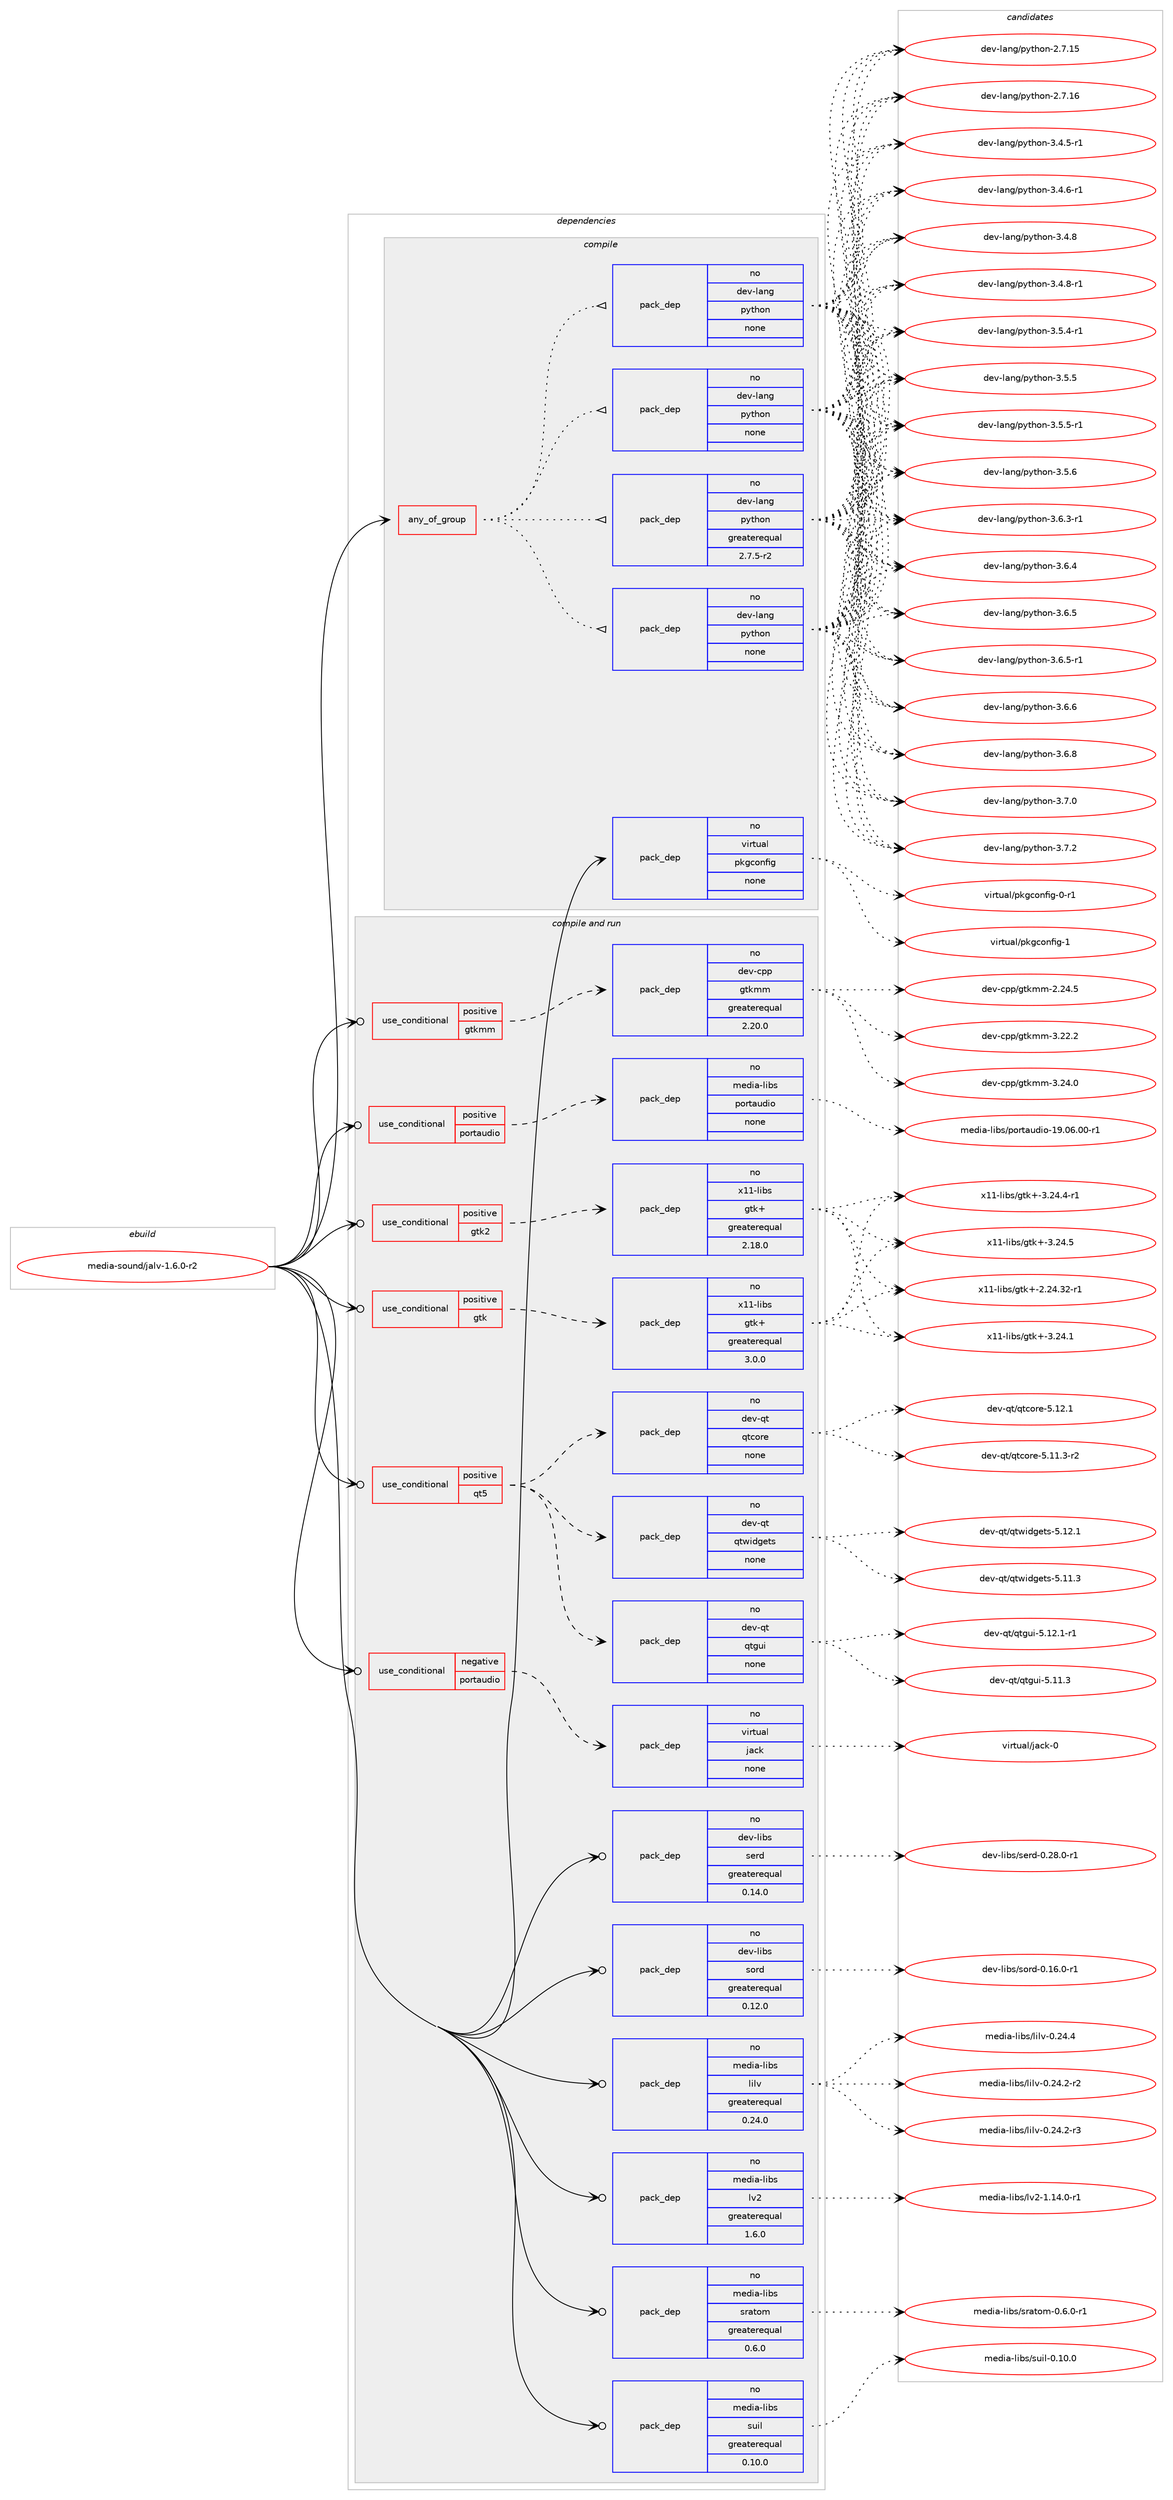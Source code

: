 digraph prolog {

# *************
# Graph options
# *************

newrank=true;
concentrate=true;
compound=true;
graph [rankdir=LR,fontname=Helvetica,fontsize=10,ranksep=1.5];#, ranksep=2.5, nodesep=0.2];
edge  [arrowhead=vee];
node  [fontname=Helvetica,fontsize=10];

# **********
# The ebuild
# **********

subgraph cluster_leftcol {
color=gray;
rank=same;
label=<<i>ebuild</i>>;
id [label="media-sound/jalv-1.6.0-r2", color=red, width=4, href="../media-sound/jalv-1.6.0-r2.svg"];
}

# ****************
# The dependencies
# ****************

subgraph cluster_midcol {
color=gray;
label=<<i>dependencies</i>>;
subgraph cluster_compile {
fillcolor="#eeeeee";
style=filled;
label=<<i>compile</i>>;
subgraph any25491 {
dependency1626845 [label=<<TABLE BORDER="0" CELLBORDER="1" CELLSPACING="0" CELLPADDING="4"><TR><TD CELLPADDING="10">any_of_group</TD></TR></TABLE>>, shape=none, color=red];subgraph pack1163237 {
dependency1626846 [label=<<TABLE BORDER="0" CELLBORDER="1" CELLSPACING="0" CELLPADDING="4" WIDTH="220"><TR><TD ROWSPAN="6" CELLPADDING="30">pack_dep</TD></TR><TR><TD WIDTH="110">no</TD></TR><TR><TD>dev-lang</TD></TR><TR><TD>python</TD></TR><TR><TD>none</TD></TR><TR><TD></TD></TR></TABLE>>, shape=none, color=blue];
}
dependency1626845:e -> dependency1626846:w [weight=20,style="dotted",arrowhead="oinv"];
subgraph pack1163238 {
dependency1626847 [label=<<TABLE BORDER="0" CELLBORDER="1" CELLSPACING="0" CELLPADDING="4" WIDTH="220"><TR><TD ROWSPAN="6" CELLPADDING="30">pack_dep</TD></TR><TR><TD WIDTH="110">no</TD></TR><TR><TD>dev-lang</TD></TR><TR><TD>python</TD></TR><TR><TD>none</TD></TR><TR><TD></TD></TR></TABLE>>, shape=none, color=blue];
}
dependency1626845:e -> dependency1626847:w [weight=20,style="dotted",arrowhead="oinv"];
subgraph pack1163239 {
dependency1626848 [label=<<TABLE BORDER="0" CELLBORDER="1" CELLSPACING="0" CELLPADDING="4" WIDTH="220"><TR><TD ROWSPAN="6" CELLPADDING="30">pack_dep</TD></TR><TR><TD WIDTH="110">no</TD></TR><TR><TD>dev-lang</TD></TR><TR><TD>python</TD></TR><TR><TD>none</TD></TR><TR><TD></TD></TR></TABLE>>, shape=none, color=blue];
}
dependency1626845:e -> dependency1626848:w [weight=20,style="dotted",arrowhead="oinv"];
subgraph pack1163240 {
dependency1626849 [label=<<TABLE BORDER="0" CELLBORDER="1" CELLSPACING="0" CELLPADDING="4" WIDTH="220"><TR><TD ROWSPAN="6" CELLPADDING="30">pack_dep</TD></TR><TR><TD WIDTH="110">no</TD></TR><TR><TD>dev-lang</TD></TR><TR><TD>python</TD></TR><TR><TD>greaterequal</TD></TR><TR><TD>2.7.5-r2</TD></TR></TABLE>>, shape=none, color=blue];
}
dependency1626845:e -> dependency1626849:w [weight=20,style="dotted",arrowhead="oinv"];
}
id:e -> dependency1626845:w [weight=20,style="solid",arrowhead="vee"];
subgraph pack1163241 {
dependency1626850 [label=<<TABLE BORDER="0" CELLBORDER="1" CELLSPACING="0" CELLPADDING="4" WIDTH="220"><TR><TD ROWSPAN="6" CELLPADDING="30">pack_dep</TD></TR><TR><TD WIDTH="110">no</TD></TR><TR><TD>virtual</TD></TR><TR><TD>pkgconfig</TD></TR><TR><TD>none</TD></TR><TR><TD></TD></TR></TABLE>>, shape=none, color=blue];
}
id:e -> dependency1626850:w [weight=20,style="solid",arrowhead="vee"];
}
subgraph cluster_compileandrun {
fillcolor="#eeeeee";
style=filled;
label=<<i>compile and run</i>>;
subgraph cond437347 {
dependency1626851 [label=<<TABLE BORDER="0" CELLBORDER="1" CELLSPACING="0" CELLPADDING="4"><TR><TD ROWSPAN="3" CELLPADDING="10">use_conditional</TD></TR><TR><TD>negative</TD></TR><TR><TD>portaudio</TD></TR></TABLE>>, shape=none, color=red];
subgraph pack1163242 {
dependency1626852 [label=<<TABLE BORDER="0" CELLBORDER="1" CELLSPACING="0" CELLPADDING="4" WIDTH="220"><TR><TD ROWSPAN="6" CELLPADDING="30">pack_dep</TD></TR><TR><TD WIDTH="110">no</TD></TR><TR><TD>virtual</TD></TR><TR><TD>jack</TD></TR><TR><TD>none</TD></TR><TR><TD></TD></TR></TABLE>>, shape=none, color=blue];
}
dependency1626851:e -> dependency1626852:w [weight=20,style="dashed",arrowhead="vee"];
}
id:e -> dependency1626851:w [weight=20,style="solid",arrowhead="odotvee"];
subgraph cond437348 {
dependency1626853 [label=<<TABLE BORDER="0" CELLBORDER="1" CELLSPACING="0" CELLPADDING="4"><TR><TD ROWSPAN="3" CELLPADDING="10">use_conditional</TD></TR><TR><TD>positive</TD></TR><TR><TD>gtk</TD></TR></TABLE>>, shape=none, color=red];
subgraph pack1163243 {
dependency1626854 [label=<<TABLE BORDER="0" CELLBORDER="1" CELLSPACING="0" CELLPADDING="4" WIDTH="220"><TR><TD ROWSPAN="6" CELLPADDING="30">pack_dep</TD></TR><TR><TD WIDTH="110">no</TD></TR><TR><TD>x11-libs</TD></TR><TR><TD>gtk+</TD></TR><TR><TD>greaterequal</TD></TR><TR><TD>3.0.0</TD></TR></TABLE>>, shape=none, color=blue];
}
dependency1626853:e -> dependency1626854:w [weight=20,style="dashed",arrowhead="vee"];
}
id:e -> dependency1626853:w [weight=20,style="solid",arrowhead="odotvee"];
subgraph cond437349 {
dependency1626855 [label=<<TABLE BORDER="0" CELLBORDER="1" CELLSPACING="0" CELLPADDING="4"><TR><TD ROWSPAN="3" CELLPADDING="10">use_conditional</TD></TR><TR><TD>positive</TD></TR><TR><TD>gtk2</TD></TR></TABLE>>, shape=none, color=red];
subgraph pack1163244 {
dependency1626856 [label=<<TABLE BORDER="0" CELLBORDER="1" CELLSPACING="0" CELLPADDING="4" WIDTH="220"><TR><TD ROWSPAN="6" CELLPADDING="30">pack_dep</TD></TR><TR><TD WIDTH="110">no</TD></TR><TR><TD>x11-libs</TD></TR><TR><TD>gtk+</TD></TR><TR><TD>greaterequal</TD></TR><TR><TD>2.18.0</TD></TR></TABLE>>, shape=none, color=blue];
}
dependency1626855:e -> dependency1626856:w [weight=20,style="dashed",arrowhead="vee"];
}
id:e -> dependency1626855:w [weight=20,style="solid",arrowhead="odotvee"];
subgraph cond437350 {
dependency1626857 [label=<<TABLE BORDER="0" CELLBORDER="1" CELLSPACING="0" CELLPADDING="4"><TR><TD ROWSPAN="3" CELLPADDING="10">use_conditional</TD></TR><TR><TD>positive</TD></TR><TR><TD>gtkmm</TD></TR></TABLE>>, shape=none, color=red];
subgraph pack1163245 {
dependency1626858 [label=<<TABLE BORDER="0" CELLBORDER="1" CELLSPACING="0" CELLPADDING="4" WIDTH="220"><TR><TD ROWSPAN="6" CELLPADDING="30">pack_dep</TD></TR><TR><TD WIDTH="110">no</TD></TR><TR><TD>dev-cpp</TD></TR><TR><TD>gtkmm</TD></TR><TR><TD>greaterequal</TD></TR><TR><TD>2.20.0</TD></TR></TABLE>>, shape=none, color=blue];
}
dependency1626857:e -> dependency1626858:w [weight=20,style="dashed",arrowhead="vee"];
}
id:e -> dependency1626857:w [weight=20,style="solid",arrowhead="odotvee"];
subgraph cond437351 {
dependency1626859 [label=<<TABLE BORDER="0" CELLBORDER="1" CELLSPACING="0" CELLPADDING="4"><TR><TD ROWSPAN="3" CELLPADDING="10">use_conditional</TD></TR><TR><TD>positive</TD></TR><TR><TD>portaudio</TD></TR></TABLE>>, shape=none, color=red];
subgraph pack1163246 {
dependency1626860 [label=<<TABLE BORDER="0" CELLBORDER="1" CELLSPACING="0" CELLPADDING="4" WIDTH="220"><TR><TD ROWSPAN="6" CELLPADDING="30">pack_dep</TD></TR><TR><TD WIDTH="110">no</TD></TR><TR><TD>media-libs</TD></TR><TR><TD>portaudio</TD></TR><TR><TD>none</TD></TR><TR><TD></TD></TR></TABLE>>, shape=none, color=blue];
}
dependency1626859:e -> dependency1626860:w [weight=20,style="dashed",arrowhead="vee"];
}
id:e -> dependency1626859:w [weight=20,style="solid",arrowhead="odotvee"];
subgraph cond437352 {
dependency1626861 [label=<<TABLE BORDER="0" CELLBORDER="1" CELLSPACING="0" CELLPADDING="4"><TR><TD ROWSPAN="3" CELLPADDING="10">use_conditional</TD></TR><TR><TD>positive</TD></TR><TR><TD>qt5</TD></TR></TABLE>>, shape=none, color=red];
subgraph pack1163247 {
dependency1626862 [label=<<TABLE BORDER="0" CELLBORDER="1" CELLSPACING="0" CELLPADDING="4" WIDTH="220"><TR><TD ROWSPAN="6" CELLPADDING="30">pack_dep</TD></TR><TR><TD WIDTH="110">no</TD></TR><TR><TD>dev-qt</TD></TR><TR><TD>qtcore</TD></TR><TR><TD>none</TD></TR><TR><TD></TD></TR></TABLE>>, shape=none, color=blue];
}
dependency1626861:e -> dependency1626862:w [weight=20,style="dashed",arrowhead="vee"];
subgraph pack1163248 {
dependency1626863 [label=<<TABLE BORDER="0" CELLBORDER="1" CELLSPACING="0" CELLPADDING="4" WIDTH="220"><TR><TD ROWSPAN="6" CELLPADDING="30">pack_dep</TD></TR><TR><TD WIDTH="110">no</TD></TR><TR><TD>dev-qt</TD></TR><TR><TD>qtgui</TD></TR><TR><TD>none</TD></TR><TR><TD></TD></TR></TABLE>>, shape=none, color=blue];
}
dependency1626861:e -> dependency1626863:w [weight=20,style="dashed",arrowhead="vee"];
subgraph pack1163249 {
dependency1626864 [label=<<TABLE BORDER="0" CELLBORDER="1" CELLSPACING="0" CELLPADDING="4" WIDTH="220"><TR><TD ROWSPAN="6" CELLPADDING="30">pack_dep</TD></TR><TR><TD WIDTH="110">no</TD></TR><TR><TD>dev-qt</TD></TR><TR><TD>qtwidgets</TD></TR><TR><TD>none</TD></TR><TR><TD></TD></TR></TABLE>>, shape=none, color=blue];
}
dependency1626861:e -> dependency1626864:w [weight=20,style="dashed",arrowhead="vee"];
}
id:e -> dependency1626861:w [weight=20,style="solid",arrowhead="odotvee"];
subgraph pack1163250 {
dependency1626865 [label=<<TABLE BORDER="0" CELLBORDER="1" CELLSPACING="0" CELLPADDING="4" WIDTH="220"><TR><TD ROWSPAN="6" CELLPADDING="30">pack_dep</TD></TR><TR><TD WIDTH="110">no</TD></TR><TR><TD>dev-libs</TD></TR><TR><TD>serd</TD></TR><TR><TD>greaterequal</TD></TR><TR><TD>0.14.0</TD></TR></TABLE>>, shape=none, color=blue];
}
id:e -> dependency1626865:w [weight=20,style="solid",arrowhead="odotvee"];
subgraph pack1163251 {
dependency1626866 [label=<<TABLE BORDER="0" CELLBORDER="1" CELLSPACING="0" CELLPADDING="4" WIDTH="220"><TR><TD ROWSPAN="6" CELLPADDING="30">pack_dep</TD></TR><TR><TD WIDTH="110">no</TD></TR><TR><TD>dev-libs</TD></TR><TR><TD>sord</TD></TR><TR><TD>greaterequal</TD></TR><TR><TD>0.12.0</TD></TR></TABLE>>, shape=none, color=blue];
}
id:e -> dependency1626866:w [weight=20,style="solid",arrowhead="odotvee"];
subgraph pack1163252 {
dependency1626867 [label=<<TABLE BORDER="0" CELLBORDER="1" CELLSPACING="0" CELLPADDING="4" WIDTH="220"><TR><TD ROWSPAN="6" CELLPADDING="30">pack_dep</TD></TR><TR><TD WIDTH="110">no</TD></TR><TR><TD>media-libs</TD></TR><TR><TD>lilv</TD></TR><TR><TD>greaterequal</TD></TR><TR><TD>0.24.0</TD></TR></TABLE>>, shape=none, color=blue];
}
id:e -> dependency1626867:w [weight=20,style="solid",arrowhead="odotvee"];
subgraph pack1163253 {
dependency1626868 [label=<<TABLE BORDER="0" CELLBORDER="1" CELLSPACING="0" CELLPADDING="4" WIDTH="220"><TR><TD ROWSPAN="6" CELLPADDING="30">pack_dep</TD></TR><TR><TD WIDTH="110">no</TD></TR><TR><TD>media-libs</TD></TR><TR><TD>lv2</TD></TR><TR><TD>greaterequal</TD></TR><TR><TD>1.6.0</TD></TR></TABLE>>, shape=none, color=blue];
}
id:e -> dependency1626868:w [weight=20,style="solid",arrowhead="odotvee"];
subgraph pack1163254 {
dependency1626869 [label=<<TABLE BORDER="0" CELLBORDER="1" CELLSPACING="0" CELLPADDING="4" WIDTH="220"><TR><TD ROWSPAN="6" CELLPADDING="30">pack_dep</TD></TR><TR><TD WIDTH="110">no</TD></TR><TR><TD>media-libs</TD></TR><TR><TD>sratom</TD></TR><TR><TD>greaterequal</TD></TR><TR><TD>0.6.0</TD></TR></TABLE>>, shape=none, color=blue];
}
id:e -> dependency1626869:w [weight=20,style="solid",arrowhead="odotvee"];
subgraph pack1163255 {
dependency1626870 [label=<<TABLE BORDER="0" CELLBORDER="1" CELLSPACING="0" CELLPADDING="4" WIDTH="220"><TR><TD ROWSPAN="6" CELLPADDING="30">pack_dep</TD></TR><TR><TD WIDTH="110">no</TD></TR><TR><TD>media-libs</TD></TR><TR><TD>suil</TD></TR><TR><TD>greaterequal</TD></TR><TR><TD>0.10.0</TD></TR></TABLE>>, shape=none, color=blue];
}
id:e -> dependency1626870:w [weight=20,style="solid",arrowhead="odotvee"];
}
subgraph cluster_run {
fillcolor="#eeeeee";
style=filled;
label=<<i>run</i>>;
}
}

# **************
# The candidates
# **************

subgraph cluster_choices {
rank=same;
color=gray;
label=<<i>candidates</i>>;

subgraph choice1163237 {
color=black;
nodesep=1;
choice10010111845108971101034711212111610411111045504655464953 [label="dev-lang/python-2.7.15", color=red, width=4,href="../dev-lang/python-2.7.15.svg"];
choice10010111845108971101034711212111610411111045504655464954 [label="dev-lang/python-2.7.16", color=red, width=4,href="../dev-lang/python-2.7.16.svg"];
choice1001011184510897110103471121211161041111104551465246534511449 [label="dev-lang/python-3.4.5-r1", color=red, width=4,href="../dev-lang/python-3.4.5-r1.svg"];
choice1001011184510897110103471121211161041111104551465246544511449 [label="dev-lang/python-3.4.6-r1", color=red, width=4,href="../dev-lang/python-3.4.6-r1.svg"];
choice100101118451089711010347112121116104111110455146524656 [label="dev-lang/python-3.4.8", color=red, width=4,href="../dev-lang/python-3.4.8.svg"];
choice1001011184510897110103471121211161041111104551465246564511449 [label="dev-lang/python-3.4.8-r1", color=red, width=4,href="../dev-lang/python-3.4.8-r1.svg"];
choice1001011184510897110103471121211161041111104551465346524511449 [label="dev-lang/python-3.5.4-r1", color=red, width=4,href="../dev-lang/python-3.5.4-r1.svg"];
choice100101118451089711010347112121116104111110455146534653 [label="dev-lang/python-3.5.5", color=red, width=4,href="../dev-lang/python-3.5.5.svg"];
choice1001011184510897110103471121211161041111104551465346534511449 [label="dev-lang/python-3.5.5-r1", color=red, width=4,href="../dev-lang/python-3.5.5-r1.svg"];
choice100101118451089711010347112121116104111110455146534654 [label="dev-lang/python-3.5.6", color=red, width=4,href="../dev-lang/python-3.5.6.svg"];
choice1001011184510897110103471121211161041111104551465446514511449 [label="dev-lang/python-3.6.3-r1", color=red, width=4,href="../dev-lang/python-3.6.3-r1.svg"];
choice100101118451089711010347112121116104111110455146544652 [label="dev-lang/python-3.6.4", color=red, width=4,href="../dev-lang/python-3.6.4.svg"];
choice100101118451089711010347112121116104111110455146544653 [label="dev-lang/python-3.6.5", color=red, width=4,href="../dev-lang/python-3.6.5.svg"];
choice1001011184510897110103471121211161041111104551465446534511449 [label="dev-lang/python-3.6.5-r1", color=red, width=4,href="../dev-lang/python-3.6.5-r1.svg"];
choice100101118451089711010347112121116104111110455146544654 [label="dev-lang/python-3.6.6", color=red, width=4,href="../dev-lang/python-3.6.6.svg"];
choice100101118451089711010347112121116104111110455146544656 [label="dev-lang/python-3.6.8", color=red, width=4,href="../dev-lang/python-3.6.8.svg"];
choice100101118451089711010347112121116104111110455146554648 [label="dev-lang/python-3.7.0", color=red, width=4,href="../dev-lang/python-3.7.0.svg"];
choice100101118451089711010347112121116104111110455146554650 [label="dev-lang/python-3.7.2", color=red, width=4,href="../dev-lang/python-3.7.2.svg"];
dependency1626846:e -> choice10010111845108971101034711212111610411111045504655464953:w [style=dotted,weight="100"];
dependency1626846:e -> choice10010111845108971101034711212111610411111045504655464954:w [style=dotted,weight="100"];
dependency1626846:e -> choice1001011184510897110103471121211161041111104551465246534511449:w [style=dotted,weight="100"];
dependency1626846:e -> choice1001011184510897110103471121211161041111104551465246544511449:w [style=dotted,weight="100"];
dependency1626846:e -> choice100101118451089711010347112121116104111110455146524656:w [style=dotted,weight="100"];
dependency1626846:e -> choice1001011184510897110103471121211161041111104551465246564511449:w [style=dotted,weight="100"];
dependency1626846:e -> choice1001011184510897110103471121211161041111104551465346524511449:w [style=dotted,weight="100"];
dependency1626846:e -> choice100101118451089711010347112121116104111110455146534653:w [style=dotted,weight="100"];
dependency1626846:e -> choice1001011184510897110103471121211161041111104551465346534511449:w [style=dotted,weight="100"];
dependency1626846:e -> choice100101118451089711010347112121116104111110455146534654:w [style=dotted,weight="100"];
dependency1626846:e -> choice1001011184510897110103471121211161041111104551465446514511449:w [style=dotted,weight="100"];
dependency1626846:e -> choice100101118451089711010347112121116104111110455146544652:w [style=dotted,weight="100"];
dependency1626846:e -> choice100101118451089711010347112121116104111110455146544653:w [style=dotted,weight="100"];
dependency1626846:e -> choice1001011184510897110103471121211161041111104551465446534511449:w [style=dotted,weight="100"];
dependency1626846:e -> choice100101118451089711010347112121116104111110455146544654:w [style=dotted,weight="100"];
dependency1626846:e -> choice100101118451089711010347112121116104111110455146544656:w [style=dotted,weight="100"];
dependency1626846:e -> choice100101118451089711010347112121116104111110455146554648:w [style=dotted,weight="100"];
dependency1626846:e -> choice100101118451089711010347112121116104111110455146554650:w [style=dotted,weight="100"];
}
subgraph choice1163238 {
color=black;
nodesep=1;
choice10010111845108971101034711212111610411111045504655464953 [label="dev-lang/python-2.7.15", color=red, width=4,href="../dev-lang/python-2.7.15.svg"];
choice10010111845108971101034711212111610411111045504655464954 [label="dev-lang/python-2.7.16", color=red, width=4,href="../dev-lang/python-2.7.16.svg"];
choice1001011184510897110103471121211161041111104551465246534511449 [label="dev-lang/python-3.4.5-r1", color=red, width=4,href="../dev-lang/python-3.4.5-r1.svg"];
choice1001011184510897110103471121211161041111104551465246544511449 [label="dev-lang/python-3.4.6-r1", color=red, width=4,href="../dev-lang/python-3.4.6-r1.svg"];
choice100101118451089711010347112121116104111110455146524656 [label="dev-lang/python-3.4.8", color=red, width=4,href="../dev-lang/python-3.4.8.svg"];
choice1001011184510897110103471121211161041111104551465246564511449 [label="dev-lang/python-3.4.8-r1", color=red, width=4,href="../dev-lang/python-3.4.8-r1.svg"];
choice1001011184510897110103471121211161041111104551465346524511449 [label="dev-lang/python-3.5.4-r1", color=red, width=4,href="../dev-lang/python-3.5.4-r1.svg"];
choice100101118451089711010347112121116104111110455146534653 [label="dev-lang/python-3.5.5", color=red, width=4,href="../dev-lang/python-3.5.5.svg"];
choice1001011184510897110103471121211161041111104551465346534511449 [label="dev-lang/python-3.5.5-r1", color=red, width=4,href="../dev-lang/python-3.5.5-r1.svg"];
choice100101118451089711010347112121116104111110455146534654 [label="dev-lang/python-3.5.6", color=red, width=4,href="../dev-lang/python-3.5.6.svg"];
choice1001011184510897110103471121211161041111104551465446514511449 [label="dev-lang/python-3.6.3-r1", color=red, width=4,href="../dev-lang/python-3.6.3-r1.svg"];
choice100101118451089711010347112121116104111110455146544652 [label="dev-lang/python-3.6.4", color=red, width=4,href="../dev-lang/python-3.6.4.svg"];
choice100101118451089711010347112121116104111110455146544653 [label="dev-lang/python-3.6.5", color=red, width=4,href="../dev-lang/python-3.6.5.svg"];
choice1001011184510897110103471121211161041111104551465446534511449 [label="dev-lang/python-3.6.5-r1", color=red, width=4,href="../dev-lang/python-3.6.5-r1.svg"];
choice100101118451089711010347112121116104111110455146544654 [label="dev-lang/python-3.6.6", color=red, width=4,href="../dev-lang/python-3.6.6.svg"];
choice100101118451089711010347112121116104111110455146544656 [label="dev-lang/python-3.6.8", color=red, width=4,href="../dev-lang/python-3.6.8.svg"];
choice100101118451089711010347112121116104111110455146554648 [label="dev-lang/python-3.7.0", color=red, width=4,href="../dev-lang/python-3.7.0.svg"];
choice100101118451089711010347112121116104111110455146554650 [label="dev-lang/python-3.7.2", color=red, width=4,href="../dev-lang/python-3.7.2.svg"];
dependency1626847:e -> choice10010111845108971101034711212111610411111045504655464953:w [style=dotted,weight="100"];
dependency1626847:e -> choice10010111845108971101034711212111610411111045504655464954:w [style=dotted,weight="100"];
dependency1626847:e -> choice1001011184510897110103471121211161041111104551465246534511449:w [style=dotted,weight="100"];
dependency1626847:e -> choice1001011184510897110103471121211161041111104551465246544511449:w [style=dotted,weight="100"];
dependency1626847:e -> choice100101118451089711010347112121116104111110455146524656:w [style=dotted,weight="100"];
dependency1626847:e -> choice1001011184510897110103471121211161041111104551465246564511449:w [style=dotted,weight="100"];
dependency1626847:e -> choice1001011184510897110103471121211161041111104551465346524511449:w [style=dotted,weight="100"];
dependency1626847:e -> choice100101118451089711010347112121116104111110455146534653:w [style=dotted,weight="100"];
dependency1626847:e -> choice1001011184510897110103471121211161041111104551465346534511449:w [style=dotted,weight="100"];
dependency1626847:e -> choice100101118451089711010347112121116104111110455146534654:w [style=dotted,weight="100"];
dependency1626847:e -> choice1001011184510897110103471121211161041111104551465446514511449:w [style=dotted,weight="100"];
dependency1626847:e -> choice100101118451089711010347112121116104111110455146544652:w [style=dotted,weight="100"];
dependency1626847:e -> choice100101118451089711010347112121116104111110455146544653:w [style=dotted,weight="100"];
dependency1626847:e -> choice1001011184510897110103471121211161041111104551465446534511449:w [style=dotted,weight="100"];
dependency1626847:e -> choice100101118451089711010347112121116104111110455146544654:w [style=dotted,weight="100"];
dependency1626847:e -> choice100101118451089711010347112121116104111110455146544656:w [style=dotted,weight="100"];
dependency1626847:e -> choice100101118451089711010347112121116104111110455146554648:w [style=dotted,weight="100"];
dependency1626847:e -> choice100101118451089711010347112121116104111110455146554650:w [style=dotted,weight="100"];
}
subgraph choice1163239 {
color=black;
nodesep=1;
choice10010111845108971101034711212111610411111045504655464953 [label="dev-lang/python-2.7.15", color=red, width=4,href="../dev-lang/python-2.7.15.svg"];
choice10010111845108971101034711212111610411111045504655464954 [label="dev-lang/python-2.7.16", color=red, width=4,href="../dev-lang/python-2.7.16.svg"];
choice1001011184510897110103471121211161041111104551465246534511449 [label="dev-lang/python-3.4.5-r1", color=red, width=4,href="../dev-lang/python-3.4.5-r1.svg"];
choice1001011184510897110103471121211161041111104551465246544511449 [label="dev-lang/python-3.4.6-r1", color=red, width=4,href="../dev-lang/python-3.4.6-r1.svg"];
choice100101118451089711010347112121116104111110455146524656 [label="dev-lang/python-3.4.8", color=red, width=4,href="../dev-lang/python-3.4.8.svg"];
choice1001011184510897110103471121211161041111104551465246564511449 [label="dev-lang/python-3.4.8-r1", color=red, width=4,href="../dev-lang/python-3.4.8-r1.svg"];
choice1001011184510897110103471121211161041111104551465346524511449 [label="dev-lang/python-3.5.4-r1", color=red, width=4,href="../dev-lang/python-3.5.4-r1.svg"];
choice100101118451089711010347112121116104111110455146534653 [label="dev-lang/python-3.5.5", color=red, width=4,href="../dev-lang/python-3.5.5.svg"];
choice1001011184510897110103471121211161041111104551465346534511449 [label="dev-lang/python-3.5.5-r1", color=red, width=4,href="../dev-lang/python-3.5.5-r1.svg"];
choice100101118451089711010347112121116104111110455146534654 [label="dev-lang/python-3.5.6", color=red, width=4,href="../dev-lang/python-3.5.6.svg"];
choice1001011184510897110103471121211161041111104551465446514511449 [label="dev-lang/python-3.6.3-r1", color=red, width=4,href="../dev-lang/python-3.6.3-r1.svg"];
choice100101118451089711010347112121116104111110455146544652 [label="dev-lang/python-3.6.4", color=red, width=4,href="../dev-lang/python-3.6.4.svg"];
choice100101118451089711010347112121116104111110455146544653 [label="dev-lang/python-3.6.5", color=red, width=4,href="../dev-lang/python-3.6.5.svg"];
choice1001011184510897110103471121211161041111104551465446534511449 [label="dev-lang/python-3.6.5-r1", color=red, width=4,href="../dev-lang/python-3.6.5-r1.svg"];
choice100101118451089711010347112121116104111110455146544654 [label="dev-lang/python-3.6.6", color=red, width=4,href="../dev-lang/python-3.6.6.svg"];
choice100101118451089711010347112121116104111110455146544656 [label="dev-lang/python-3.6.8", color=red, width=4,href="../dev-lang/python-3.6.8.svg"];
choice100101118451089711010347112121116104111110455146554648 [label="dev-lang/python-3.7.0", color=red, width=4,href="../dev-lang/python-3.7.0.svg"];
choice100101118451089711010347112121116104111110455146554650 [label="dev-lang/python-3.7.2", color=red, width=4,href="../dev-lang/python-3.7.2.svg"];
dependency1626848:e -> choice10010111845108971101034711212111610411111045504655464953:w [style=dotted,weight="100"];
dependency1626848:e -> choice10010111845108971101034711212111610411111045504655464954:w [style=dotted,weight="100"];
dependency1626848:e -> choice1001011184510897110103471121211161041111104551465246534511449:w [style=dotted,weight="100"];
dependency1626848:e -> choice1001011184510897110103471121211161041111104551465246544511449:w [style=dotted,weight="100"];
dependency1626848:e -> choice100101118451089711010347112121116104111110455146524656:w [style=dotted,weight="100"];
dependency1626848:e -> choice1001011184510897110103471121211161041111104551465246564511449:w [style=dotted,weight="100"];
dependency1626848:e -> choice1001011184510897110103471121211161041111104551465346524511449:w [style=dotted,weight="100"];
dependency1626848:e -> choice100101118451089711010347112121116104111110455146534653:w [style=dotted,weight="100"];
dependency1626848:e -> choice1001011184510897110103471121211161041111104551465346534511449:w [style=dotted,weight="100"];
dependency1626848:e -> choice100101118451089711010347112121116104111110455146534654:w [style=dotted,weight="100"];
dependency1626848:e -> choice1001011184510897110103471121211161041111104551465446514511449:w [style=dotted,weight="100"];
dependency1626848:e -> choice100101118451089711010347112121116104111110455146544652:w [style=dotted,weight="100"];
dependency1626848:e -> choice100101118451089711010347112121116104111110455146544653:w [style=dotted,weight="100"];
dependency1626848:e -> choice1001011184510897110103471121211161041111104551465446534511449:w [style=dotted,weight="100"];
dependency1626848:e -> choice100101118451089711010347112121116104111110455146544654:w [style=dotted,weight="100"];
dependency1626848:e -> choice100101118451089711010347112121116104111110455146544656:w [style=dotted,weight="100"];
dependency1626848:e -> choice100101118451089711010347112121116104111110455146554648:w [style=dotted,weight="100"];
dependency1626848:e -> choice100101118451089711010347112121116104111110455146554650:w [style=dotted,weight="100"];
}
subgraph choice1163240 {
color=black;
nodesep=1;
choice10010111845108971101034711212111610411111045504655464953 [label="dev-lang/python-2.7.15", color=red, width=4,href="../dev-lang/python-2.7.15.svg"];
choice10010111845108971101034711212111610411111045504655464954 [label="dev-lang/python-2.7.16", color=red, width=4,href="../dev-lang/python-2.7.16.svg"];
choice1001011184510897110103471121211161041111104551465246534511449 [label="dev-lang/python-3.4.5-r1", color=red, width=4,href="../dev-lang/python-3.4.5-r1.svg"];
choice1001011184510897110103471121211161041111104551465246544511449 [label="dev-lang/python-3.4.6-r1", color=red, width=4,href="../dev-lang/python-3.4.6-r1.svg"];
choice100101118451089711010347112121116104111110455146524656 [label="dev-lang/python-3.4.8", color=red, width=4,href="../dev-lang/python-3.4.8.svg"];
choice1001011184510897110103471121211161041111104551465246564511449 [label="dev-lang/python-3.4.8-r1", color=red, width=4,href="../dev-lang/python-3.4.8-r1.svg"];
choice1001011184510897110103471121211161041111104551465346524511449 [label="dev-lang/python-3.5.4-r1", color=red, width=4,href="../dev-lang/python-3.5.4-r1.svg"];
choice100101118451089711010347112121116104111110455146534653 [label="dev-lang/python-3.5.5", color=red, width=4,href="../dev-lang/python-3.5.5.svg"];
choice1001011184510897110103471121211161041111104551465346534511449 [label="dev-lang/python-3.5.5-r1", color=red, width=4,href="../dev-lang/python-3.5.5-r1.svg"];
choice100101118451089711010347112121116104111110455146534654 [label="dev-lang/python-3.5.6", color=red, width=4,href="../dev-lang/python-3.5.6.svg"];
choice1001011184510897110103471121211161041111104551465446514511449 [label="dev-lang/python-3.6.3-r1", color=red, width=4,href="../dev-lang/python-3.6.3-r1.svg"];
choice100101118451089711010347112121116104111110455146544652 [label="dev-lang/python-3.6.4", color=red, width=4,href="../dev-lang/python-3.6.4.svg"];
choice100101118451089711010347112121116104111110455146544653 [label="dev-lang/python-3.6.5", color=red, width=4,href="../dev-lang/python-3.6.5.svg"];
choice1001011184510897110103471121211161041111104551465446534511449 [label="dev-lang/python-3.6.5-r1", color=red, width=4,href="../dev-lang/python-3.6.5-r1.svg"];
choice100101118451089711010347112121116104111110455146544654 [label="dev-lang/python-3.6.6", color=red, width=4,href="../dev-lang/python-3.6.6.svg"];
choice100101118451089711010347112121116104111110455146544656 [label="dev-lang/python-3.6.8", color=red, width=4,href="../dev-lang/python-3.6.8.svg"];
choice100101118451089711010347112121116104111110455146554648 [label="dev-lang/python-3.7.0", color=red, width=4,href="../dev-lang/python-3.7.0.svg"];
choice100101118451089711010347112121116104111110455146554650 [label="dev-lang/python-3.7.2", color=red, width=4,href="../dev-lang/python-3.7.2.svg"];
dependency1626849:e -> choice10010111845108971101034711212111610411111045504655464953:w [style=dotted,weight="100"];
dependency1626849:e -> choice10010111845108971101034711212111610411111045504655464954:w [style=dotted,weight="100"];
dependency1626849:e -> choice1001011184510897110103471121211161041111104551465246534511449:w [style=dotted,weight="100"];
dependency1626849:e -> choice1001011184510897110103471121211161041111104551465246544511449:w [style=dotted,weight="100"];
dependency1626849:e -> choice100101118451089711010347112121116104111110455146524656:w [style=dotted,weight="100"];
dependency1626849:e -> choice1001011184510897110103471121211161041111104551465246564511449:w [style=dotted,weight="100"];
dependency1626849:e -> choice1001011184510897110103471121211161041111104551465346524511449:w [style=dotted,weight="100"];
dependency1626849:e -> choice100101118451089711010347112121116104111110455146534653:w [style=dotted,weight="100"];
dependency1626849:e -> choice1001011184510897110103471121211161041111104551465346534511449:w [style=dotted,weight="100"];
dependency1626849:e -> choice100101118451089711010347112121116104111110455146534654:w [style=dotted,weight="100"];
dependency1626849:e -> choice1001011184510897110103471121211161041111104551465446514511449:w [style=dotted,weight="100"];
dependency1626849:e -> choice100101118451089711010347112121116104111110455146544652:w [style=dotted,weight="100"];
dependency1626849:e -> choice100101118451089711010347112121116104111110455146544653:w [style=dotted,weight="100"];
dependency1626849:e -> choice1001011184510897110103471121211161041111104551465446534511449:w [style=dotted,weight="100"];
dependency1626849:e -> choice100101118451089711010347112121116104111110455146544654:w [style=dotted,weight="100"];
dependency1626849:e -> choice100101118451089711010347112121116104111110455146544656:w [style=dotted,weight="100"];
dependency1626849:e -> choice100101118451089711010347112121116104111110455146554648:w [style=dotted,weight="100"];
dependency1626849:e -> choice100101118451089711010347112121116104111110455146554650:w [style=dotted,weight="100"];
}
subgraph choice1163241 {
color=black;
nodesep=1;
choice11810511411611797108471121071039911111010210510345484511449 [label="virtual/pkgconfig-0-r1", color=red, width=4,href="../virtual/pkgconfig-0-r1.svg"];
choice1181051141161179710847112107103991111101021051034549 [label="virtual/pkgconfig-1", color=red, width=4,href="../virtual/pkgconfig-1.svg"];
dependency1626850:e -> choice11810511411611797108471121071039911111010210510345484511449:w [style=dotted,weight="100"];
dependency1626850:e -> choice1181051141161179710847112107103991111101021051034549:w [style=dotted,weight="100"];
}
subgraph choice1163242 {
color=black;
nodesep=1;
choice118105114116117971084710697991074548 [label="virtual/jack-0", color=red, width=4,href="../virtual/jack-0.svg"];
dependency1626852:e -> choice118105114116117971084710697991074548:w [style=dotted,weight="100"];
}
subgraph choice1163243 {
color=black;
nodesep=1;
choice12049494510810598115471031161074345504650524651504511449 [label="x11-libs/gtk+-2.24.32-r1", color=red, width=4,href="../x11-libs/gtk+-2.24.32-r1.svg"];
choice12049494510810598115471031161074345514650524649 [label="x11-libs/gtk+-3.24.1", color=red, width=4,href="../x11-libs/gtk+-3.24.1.svg"];
choice120494945108105981154710311610743455146505246524511449 [label="x11-libs/gtk+-3.24.4-r1", color=red, width=4,href="../x11-libs/gtk+-3.24.4-r1.svg"];
choice12049494510810598115471031161074345514650524653 [label="x11-libs/gtk+-3.24.5", color=red, width=4,href="../x11-libs/gtk+-3.24.5.svg"];
dependency1626854:e -> choice12049494510810598115471031161074345504650524651504511449:w [style=dotted,weight="100"];
dependency1626854:e -> choice12049494510810598115471031161074345514650524649:w [style=dotted,weight="100"];
dependency1626854:e -> choice120494945108105981154710311610743455146505246524511449:w [style=dotted,weight="100"];
dependency1626854:e -> choice12049494510810598115471031161074345514650524653:w [style=dotted,weight="100"];
}
subgraph choice1163244 {
color=black;
nodesep=1;
choice12049494510810598115471031161074345504650524651504511449 [label="x11-libs/gtk+-2.24.32-r1", color=red, width=4,href="../x11-libs/gtk+-2.24.32-r1.svg"];
choice12049494510810598115471031161074345514650524649 [label="x11-libs/gtk+-3.24.1", color=red, width=4,href="../x11-libs/gtk+-3.24.1.svg"];
choice120494945108105981154710311610743455146505246524511449 [label="x11-libs/gtk+-3.24.4-r1", color=red, width=4,href="../x11-libs/gtk+-3.24.4-r1.svg"];
choice12049494510810598115471031161074345514650524653 [label="x11-libs/gtk+-3.24.5", color=red, width=4,href="../x11-libs/gtk+-3.24.5.svg"];
dependency1626856:e -> choice12049494510810598115471031161074345504650524651504511449:w [style=dotted,weight="100"];
dependency1626856:e -> choice12049494510810598115471031161074345514650524649:w [style=dotted,weight="100"];
dependency1626856:e -> choice120494945108105981154710311610743455146505246524511449:w [style=dotted,weight="100"];
dependency1626856:e -> choice12049494510810598115471031161074345514650524653:w [style=dotted,weight="100"];
}
subgraph choice1163245 {
color=black;
nodesep=1;
choice10010111845991121124710311610710910945504650524653 [label="dev-cpp/gtkmm-2.24.5", color=red, width=4,href="../dev-cpp/gtkmm-2.24.5.svg"];
choice10010111845991121124710311610710910945514650504650 [label="dev-cpp/gtkmm-3.22.2", color=red, width=4,href="../dev-cpp/gtkmm-3.22.2.svg"];
choice10010111845991121124710311610710910945514650524648 [label="dev-cpp/gtkmm-3.24.0", color=red, width=4,href="../dev-cpp/gtkmm-3.24.0.svg"];
dependency1626858:e -> choice10010111845991121124710311610710910945504650524653:w [style=dotted,weight="100"];
dependency1626858:e -> choice10010111845991121124710311610710910945514650504650:w [style=dotted,weight="100"];
dependency1626858:e -> choice10010111845991121124710311610710910945514650524648:w [style=dotted,weight="100"];
}
subgraph choice1163246 {
color=black;
nodesep=1;
choice10910110010597451081059811547112111114116971171001051114549574648544648484511449 [label="media-libs/portaudio-19.06.00-r1", color=red, width=4,href="../media-libs/portaudio-19.06.00-r1.svg"];
dependency1626860:e -> choice10910110010597451081059811547112111114116971171001051114549574648544648484511449:w [style=dotted,weight="100"];
}
subgraph choice1163247 {
color=black;
nodesep=1;
choice100101118451131164711311699111114101455346494946514511450 [label="dev-qt/qtcore-5.11.3-r2", color=red, width=4,href="../dev-qt/qtcore-5.11.3-r2.svg"];
choice10010111845113116471131169911111410145534649504649 [label="dev-qt/qtcore-5.12.1", color=red, width=4,href="../dev-qt/qtcore-5.12.1.svg"];
dependency1626862:e -> choice100101118451131164711311699111114101455346494946514511450:w [style=dotted,weight="100"];
dependency1626862:e -> choice10010111845113116471131169911111410145534649504649:w [style=dotted,weight="100"];
}
subgraph choice1163248 {
color=black;
nodesep=1;
choice100101118451131164711311610311710545534649494651 [label="dev-qt/qtgui-5.11.3", color=red, width=4,href="../dev-qt/qtgui-5.11.3.svg"];
choice1001011184511311647113116103117105455346495046494511449 [label="dev-qt/qtgui-5.12.1-r1", color=red, width=4,href="../dev-qt/qtgui-5.12.1-r1.svg"];
dependency1626863:e -> choice100101118451131164711311610311710545534649494651:w [style=dotted,weight="100"];
dependency1626863:e -> choice1001011184511311647113116103117105455346495046494511449:w [style=dotted,weight="100"];
}
subgraph choice1163249 {
color=black;
nodesep=1;
choice100101118451131164711311611910510010310111611545534649494651 [label="dev-qt/qtwidgets-5.11.3", color=red, width=4,href="../dev-qt/qtwidgets-5.11.3.svg"];
choice100101118451131164711311611910510010310111611545534649504649 [label="dev-qt/qtwidgets-5.12.1", color=red, width=4,href="../dev-qt/qtwidgets-5.12.1.svg"];
dependency1626864:e -> choice100101118451131164711311611910510010310111611545534649494651:w [style=dotted,weight="100"];
dependency1626864:e -> choice100101118451131164711311611910510010310111611545534649504649:w [style=dotted,weight="100"];
}
subgraph choice1163250 {
color=black;
nodesep=1;
choice100101118451081059811547115101114100454846505646484511449 [label="dev-libs/serd-0.28.0-r1", color=red, width=4,href="../dev-libs/serd-0.28.0-r1.svg"];
dependency1626865:e -> choice100101118451081059811547115101114100454846505646484511449:w [style=dotted,weight="100"];
}
subgraph choice1163251 {
color=black;
nodesep=1;
choice100101118451081059811547115111114100454846495446484511449 [label="dev-libs/sord-0.16.0-r1", color=red, width=4,href="../dev-libs/sord-0.16.0-r1.svg"];
dependency1626866:e -> choice100101118451081059811547115111114100454846495446484511449:w [style=dotted,weight="100"];
}
subgraph choice1163252 {
color=black;
nodesep=1;
choice10910110010597451081059811547108105108118454846505246504511450 [label="media-libs/lilv-0.24.2-r2", color=red, width=4,href="../media-libs/lilv-0.24.2-r2.svg"];
choice10910110010597451081059811547108105108118454846505246504511451 [label="media-libs/lilv-0.24.2-r3", color=red, width=4,href="../media-libs/lilv-0.24.2-r3.svg"];
choice1091011001059745108105981154710810510811845484650524652 [label="media-libs/lilv-0.24.4", color=red, width=4,href="../media-libs/lilv-0.24.4.svg"];
dependency1626867:e -> choice10910110010597451081059811547108105108118454846505246504511450:w [style=dotted,weight="100"];
dependency1626867:e -> choice10910110010597451081059811547108105108118454846505246504511451:w [style=dotted,weight="100"];
dependency1626867:e -> choice1091011001059745108105981154710810510811845484650524652:w [style=dotted,weight="100"];
}
subgraph choice1163253 {
color=black;
nodesep=1;
choice1091011001059745108105981154710811850454946495246484511449 [label="media-libs/lv2-1.14.0-r1", color=red, width=4,href="../media-libs/lv2-1.14.0-r1.svg"];
dependency1626868:e -> choice1091011001059745108105981154710811850454946495246484511449:w [style=dotted,weight="100"];
}
subgraph choice1163254 {
color=black;
nodesep=1;
choice10910110010597451081059811547115114971161111094548465446484511449 [label="media-libs/sratom-0.6.0-r1", color=red, width=4,href="../media-libs/sratom-0.6.0-r1.svg"];
dependency1626869:e -> choice10910110010597451081059811547115114971161111094548465446484511449:w [style=dotted,weight="100"];
}
subgraph choice1163255 {
color=black;
nodesep=1;
choice1091011001059745108105981154711511710510845484649484648 [label="media-libs/suil-0.10.0", color=red, width=4,href="../media-libs/suil-0.10.0.svg"];
dependency1626870:e -> choice1091011001059745108105981154711511710510845484649484648:w [style=dotted,weight="100"];
}
}

}
